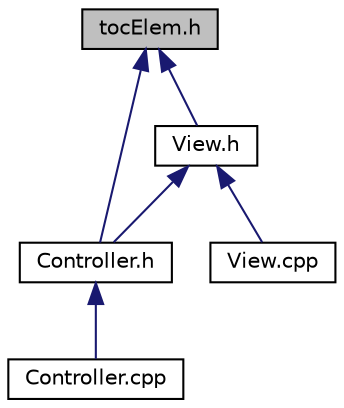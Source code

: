 digraph "tocElem.h"
{
 // LATEX_PDF_SIZE
  edge [fontname="Helvetica",fontsize="10",labelfontname="Helvetica",labelfontsize="10"];
  node [fontname="Helvetica",fontsize="10",shape=record];
  Node1 [label="tocElem.h",height=0.2,width=0.4,color="black", fillcolor="grey75", style="filled", fontcolor="black",tooltip="Здесь определен класс tocElem."];
  Node1 -> Node2 [dir="back",color="midnightblue",fontsize="10",style="solid",fontname="Helvetica"];
  Node2 [label="View.h",height=0.2,width=0.4,color="black", fillcolor="white", style="filled",URL="$_view_8h.html",tooltip="Заголовочный файл, определяющий классы View и SWText."];
  Node2 -> Node3 [dir="back",color="midnightblue",fontsize="10",style="solid",fontname="Helvetica"];
  Node3 [label="Controller.h",height=0.2,width=0.4,color="black", fillcolor="white", style="filled",URL="$_controller_8h.html",tooltip="Заголовочный файл, определяющий класс Controller и псевдоним типа page_t."];
  Node3 -> Node4 [dir="back",color="midnightblue",fontsize="10",style="solid",fontname="Helvetica"];
  Node4 [label="Controller.cpp",height=0.2,width=0.4,color="black", fillcolor="white", style="filled",URL="$_controller_8cpp.html",tooltip=" "];
  Node2 -> Node5 [dir="back",color="midnightblue",fontsize="10",style="solid",fontname="Helvetica"];
  Node5 [label="View.cpp",height=0.2,width=0.4,color="black", fillcolor="white", style="filled",URL="$_view_8cpp.html",tooltip=" "];
  Node1 -> Node3 [dir="back",color="midnightblue",fontsize="10",style="solid",fontname="Helvetica"];
}
